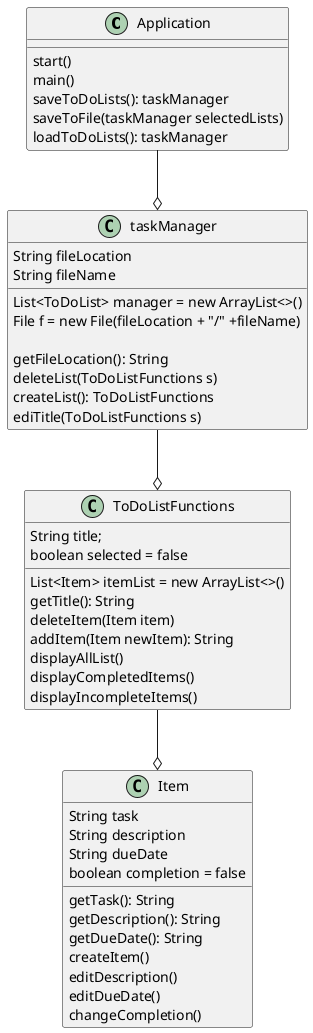 @startuml
class Application {
    start()
    main()
    saveToDoLists(): taskManager
    saveToFile(taskManager selectedLists)
    loadToDoLists(): taskManager
}

class taskManager {
    List<ToDoList> manager = new ArrayList<>()
    String fileLocation
    String fileName
    File f = new File(fileLocation + "/" +fileName)

    getFileLocation(): String
    deleteList(ToDoListFunctions s)
    createList(): ToDoListFunctions
    ediTitle(ToDoListFunctions s)
}

class ToDoListFunctions {
String title;
    List<Item> itemList = new ArrayList<>()
    boolean selected = false

    getTitle(): String
    deleteItem(Item item)
    addItem(Item newItem): String
    displayAllList()
    displayCompletedItems()
    displayIncompleteItems()
}

class Item {
    String task
    String description
    String dueDate
    boolean completion = false

    getTask(): String
    getDescription(): String
    getDueDate(): String
    createItem()
    editDescription()
    editDueDate()
    changeCompletion()
}

Application --o taskManager
taskManager --o ToDoListFunctions
ToDoListFunctions --o Item

@enduml